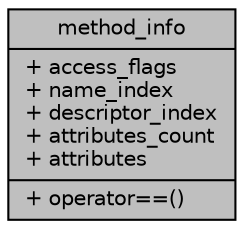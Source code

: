 digraph "method_info"
{
  bgcolor="transparent";
  edge [fontname="Helvetica",fontsize="10",labelfontname="Helvetica",labelfontsize="10"];
  node [fontname="Helvetica",fontsize="10",shape=record];
  Node1 [label="{method_info\n|+ access_flags\l+ name_index\l+ descriptor_index\l+ attributes_count\l+ attributes\l|+ operator==()\l}",height=0.2,width=0.4,color="black", fillcolor="grey75", style="filled", fontcolor="black"];
}
